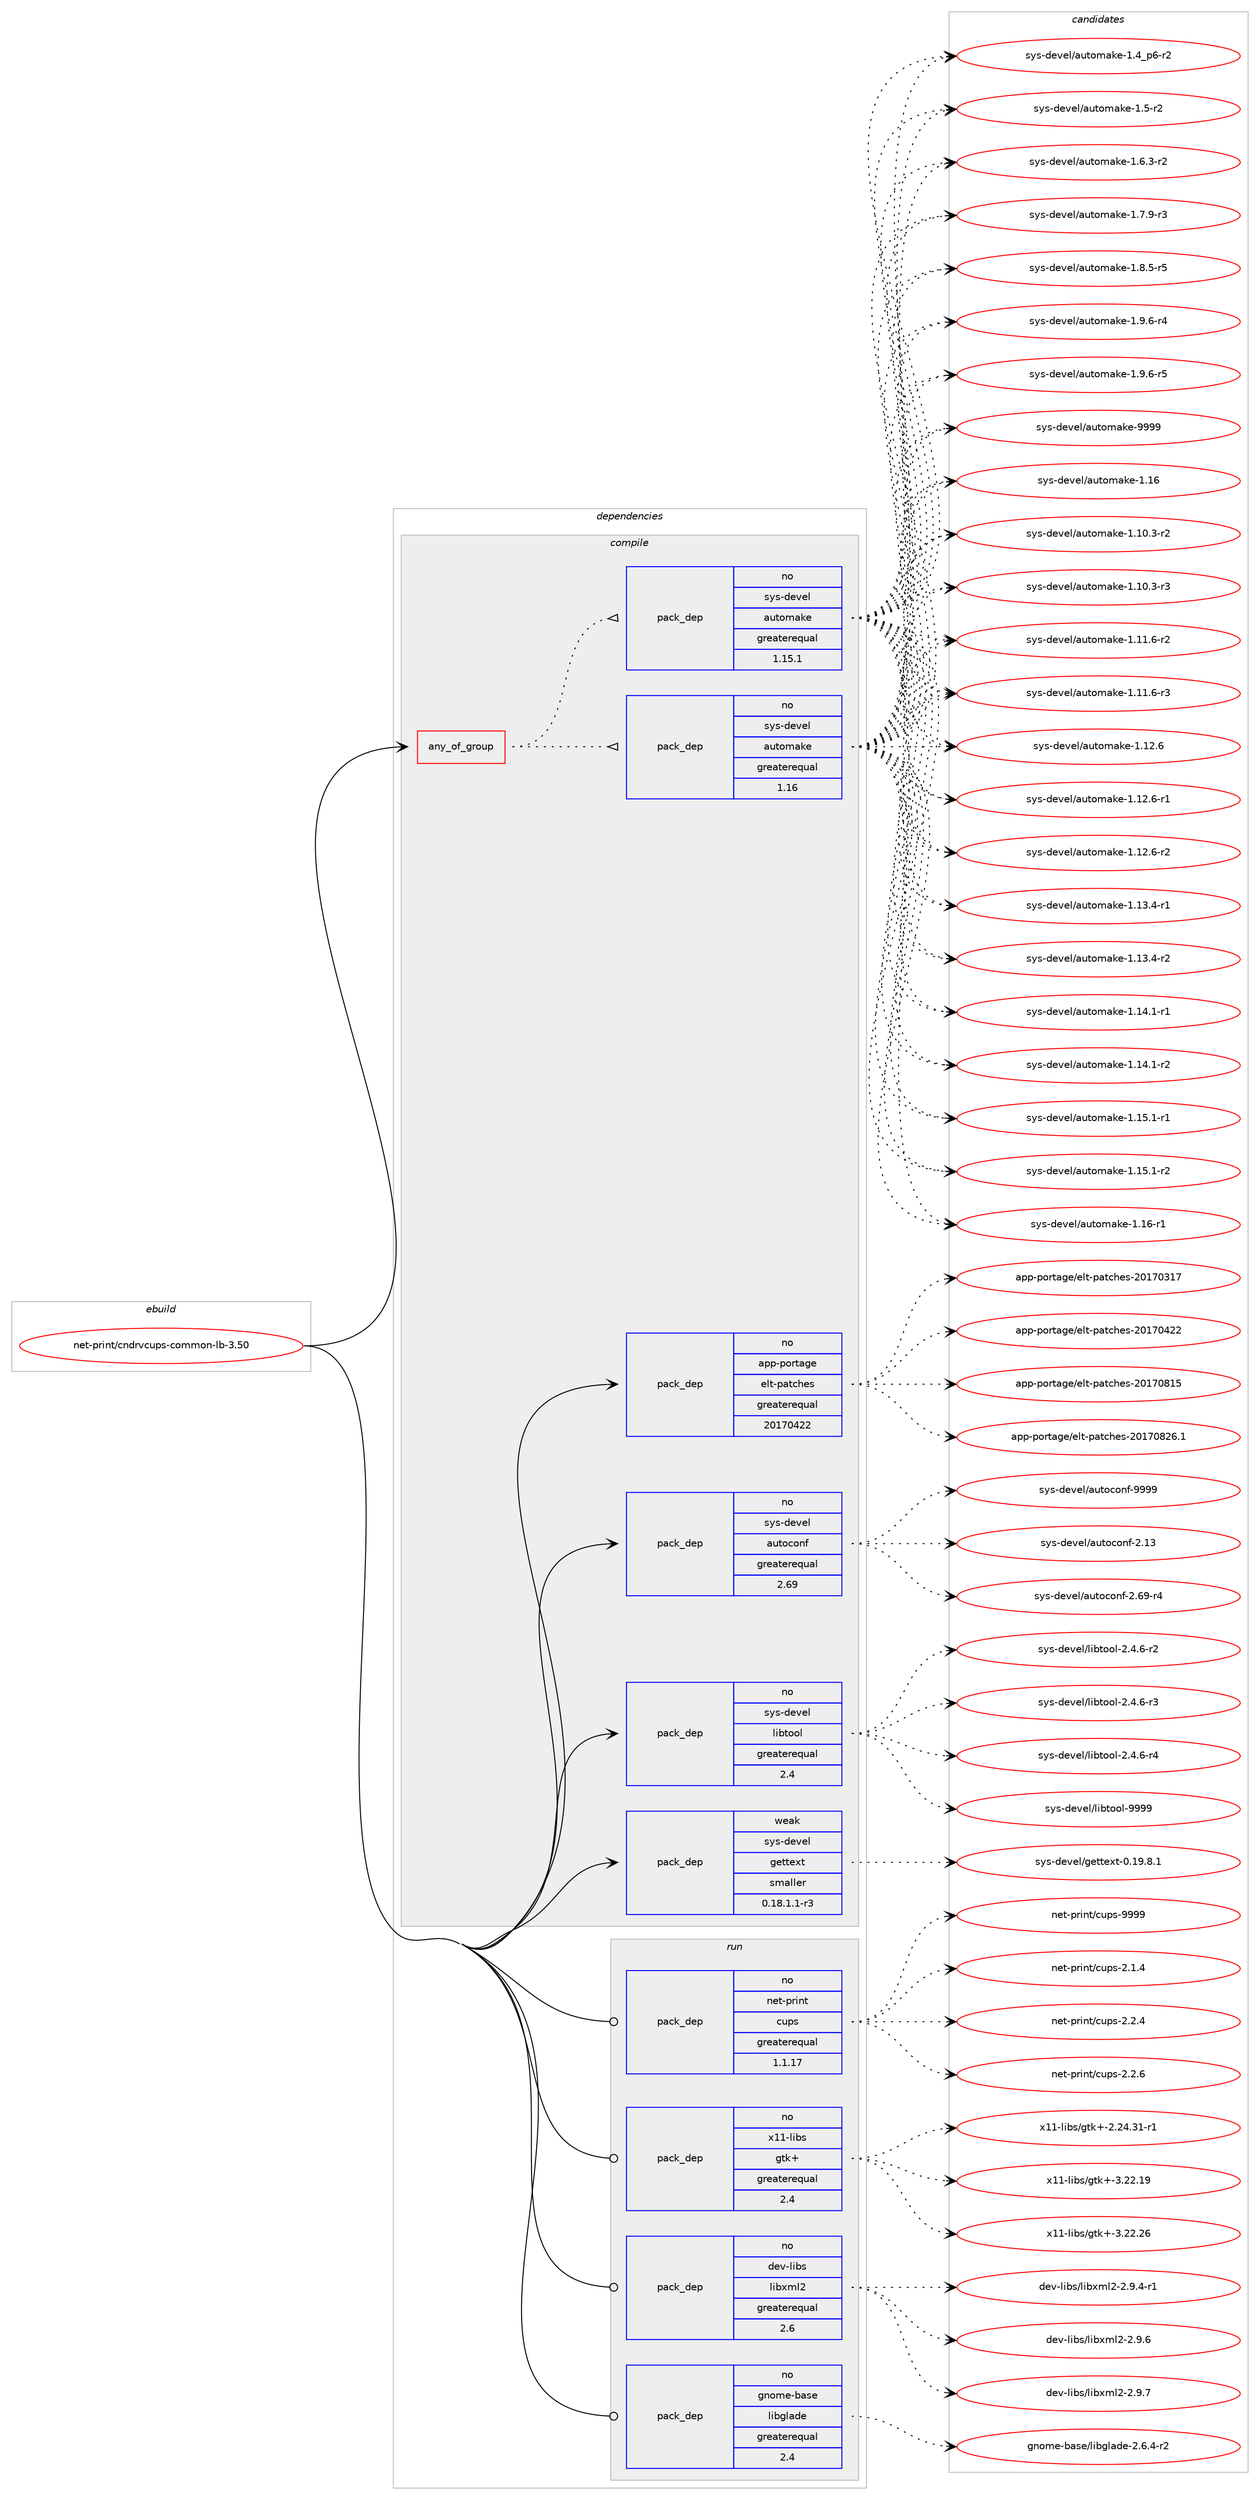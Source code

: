 digraph prolog {

# *************
# Graph options
# *************

newrank=true;
concentrate=true;
compound=true;
graph [rankdir=LR,fontname=Helvetica,fontsize=10,ranksep=1.5];#, ranksep=2.5, nodesep=0.2];
edge  [arrowhead=vee];
node  [fontname=Helvetica,fontsize=10];

# **********
# The ebuild
# **********

subgraph cluster_leftcol {
color=gray;
rank=same;
label=<<i>ebuild</i>>;
id [label="net-print/cndrvcups-common-lb-3.50", color=red, width=4, href="../net-print/cndrvcups-common-lb-3.50.svg"];
}

# ****************
# The dependencies
# ****************

subgraph cluster_midcol {
color=gray;
label=<<i>dependencies</i>>;
subgraph cluster_compile {
fillcolor="#eeeeee";
style=filled;
label=<<i>compile</i>>;
subgraph any7 {
dependency565 [label=<<TABLE BORDER="0" CELLBORDER="1" CELLSPACING="0" CELLPADDING="4"><TR><TD CELLPADDING="10">any_of_group</TD></TR></TABLE>>, shape=none, color=red];subgraph pack393 {
dependency566 [label=<<TABLE BORDER="0" CELLBORDER="1" CELLSPACING="0" CELLPADDING="4" WIDTH="220"><TR><TD ROWSPAN="6" CELLPADDING="30">pack_dep</TD></TR><TR><TD WIDTH="110">no</TD></TR><TR><TD>sys-devel</TD></TR><TR><TD>automake</TD></TR><TR><TD>greaterequal</TD></TR><TR><TD>1.16</TD></TR></TABLE>>, shape=none, color=blue];
}
dependency565:e -> dependency566:w [weight=20,style="dotted",arrowhead="oinv"];
subgraph pack394 {
dependency567 [label=<<TABLE BORDER="0" CELLBORDER="1" CELLSPACING="0" CELLPADDING="4" WIDTH="220"><TR><TD ROWSPAN="6" CELLPADDING="30">pack_dep</TD></TR><TR><TD WIDTH="110">no</TD></TR><TR><TD>sys-devel</TD></TR><TR><TD>automake</TD></TR><TR><TD>greaterequal</TD></TR><TR><TD>1.15.1</TD></TR></TABLE>>, shape=none, color=blue];
}
dependency565:e -> dependency567:w [weight=20,style="dotted",arrowhead="oinv"];
}
id:e -> dependency565:w [weight=20,style="solid",arrowhead="vee"];
subgraph pack395 {
dependency568 [label=<<TABLE BORDER="0" CELLBORDER="1" CELLSPACING="0" CELLPADDING="4" WIDTH="220"><TR><TD ROWSPAN="6" CELLPADDING="30">pack_dep</TD></TR><TR><TD WIDTH="110">no</TD></TR><TR><TD>app-portage</TD></TR><TR><TD>elt-patches</TD></TR><TR><TD>greaterequal</TD></TR><TR><TD>20170422</TD></TR></TABLE>>, shape=none, color=blue];
}
id:e -> dependency568:w [weight=20,style="solid",arrowhead="vee"];
subgraph pack396 {
dependency569 [label=<<TABLE BORDER="0" CELLBORDER="1" CELLSPACING="0" CELLPADDING="4" WIDTH="220"><TR><TD ROWSPAN="6" CELLPADDING="30">pack_dep</TD></TR><TR><TD WIDTH="110">no</TD></TR><TR><TD>sys-devel</TD></TR><TR><TD>autoconf</TD></TR><TR><TD>greaterequal</TD></TR><TR><TD>2.69</TD></TR></TABLE>>, shape=none, color=blue];
}
id:e -> dependency569:w [weight=20,style="solid",arrowhead="vee"];
subgraph pack397 {
dependency570 [label=<<TABLE BORDER="0" CELLBORDER="1" CELLSPACING="0" CELLPADDING="4" WIDTH="220"><TR><TD ROWSPAN="6" CELLPADDING="30">pack_dep</TD></TR><TR><TD WIDTH="110">no</TD></TR><TR><TD>sys-devel</TD></TR><TR><TD>libtool</TD></TR><TR><TD>greaterequal</TD></TR><TR><TD>2.4</TD></TR></TABLE>>, shape=none, color=blue];
}
id:e -> dependency570:w [weight=20,style="solid",arrowhead="vee"];
subgraph pack398 {
dependency571 [label=<<TABLE BORDER="0" CELLBORDER="1" CELLSPACING="0" CELLPADDING="4" WIDTH="220"><TR><TD ROWSPAN="6" CELLPADDING="30">pack_dep</TD></TR><TR><TD WIDTH="110">weak</TD></TR><TR><TD>sys-devel</TD></TR><TR><TD>gettext</TD></TR><TR><TD>smaller</TD></TR><TR><TD>0.18.1.1-r3</TD></TR></TABLE>>, shape=none, color=blue];
}
id:e -> dependency571:w [weight=20,style="solid",arrowhead="vee"];
}
subgraph cluster_compileandrun {
fillcolor="#eeeeee";
style=filled;
label=<<i>compile and run</i>>;
}
subgraph cluster_run {
fillcolor="#eeeeee";
style=filled;
label=<<i>run</i>>;
subgraph pack399 {
dependency572 [label=<<TABLE BORDER="0" CELLBORDER="1" CELLSPACING="0" CELLPADDING="4" WIDTH="220"><TR><TD ROWSPAN="6" CELLPADDING="30">pack_dep</TD></TR><TR><TD WIDTH="110">no</TD></TR><TR><TD>dev-libs</TD></TR><TR><TD>libxml2</TD></TR><TR><TD>greaterequal</TD></TR><TR><TD>2.6</TD></TR></TABLE>>, shape=none, color=blue];
}
id:e -> dependency572:w [weight=20,style="solid",arrowhead="odot"];
subgraph pack400 {
dependency573 [label=<<TABLE BORDER="0" CELLBORDER="1" CELLSPACING="0" CELLPADDING="4" WIDTH="220"><TR><TD ROWSPAN="6" CELLPADDING="30">pack_dep</TD></TR><TR><TD WIDTH="110">no</TD></TR><TR><TD>gnome-base</TD></TR><TR><TD>libglade</TD></TR><TR><TD>greaterequal</TD></TR><TR><TD>2.4</TD></TR></TABLE>>, shape=none, color=blue];
}
id:e -> dependency573:w [weight=20,style="solid",arrowhead="odot"];
subgraph pack401 {
dependency574 [label=<<TABLE BORDER="0" CELLBORDER="1" CELLSPACING="0" CELLPADDING="4" WIDTH="220"><TR><TD ROWSPAN="6" CELLPADDING="30">pack_dep</TD></TR><TR><TD WIDTH="110">no</TD></TR><TR><TD>net-print</TD></TR><TR><TD>cups</TD></TR><TR><TD>greaterequal</TD></TR><TR><TD>1.1.17</TD></TR></TABLE>>, shape=none, color=blue];
}
id:e -> dependency574:w [weight=20,style="solid",arrowhead="odot"];
subgraph pack402 {
dependency575 [label=<<TABLE BORDER="0" CELLBORDER="1" CELLSPACING="0" CELLPADDING="4" WIDTH="220"><TR><TD ROWSPAN="6" CELLPADDING="30">pack_dep</TD></TR><TR><TD WIDTH="110">no</TD></TR><TR><TD>x11-libs</TD></TR><TR><TD>gtk+</TD></TR><TR><TD>greaterequal</TD></TR><TR><TD>2.4</TD></TR></TABLE>>, shape=none, color=blue];
}
id:e -> dependency575:w [weight=20,style="solid",arrowhead="odot"];
}
}

# **************
# The candidates
# **************

subgraph cluster_choices {
rank=same;
color=gray;
label=<<i>candidates</i>>;

subgraph choice393 {
color=black;
nodesep=1;
choice115121115451001011181011084797117116111109971071014549464954 [label="sys-devel/automake-1.16", color=red, width=4,href="../sys-devel/automake-1.16.svg"];
choice11512111545100101118101108479711711611110997107101454946494846514511450 [label="sys-devel/automake-1.10.3-r2", color=red, width=4,href="../sys-devel/automake-1.10.3-r2.svg"];
choice11512111545100101118101108479711711611110997107101454946494846514511451 [label="sys-devel/automake-1.10.3-r3", color=red, width=4,href="../sys-devel/automake-1.10.3-r3.svg"];
choice11512111545100101118101108479711711611110997107101454946494946544511450 [label="sys-devel/automake-1.11.6-r2", color=red, width=4,href="../sys-devel/automake-1.11.6-r2.svg"];
choice11512111545100101118101108479711711611110997107101454946494946544511451 [label="sys-devel/automake-1.11.6-r3", color=red, width=4,href="../sys-devel/automake-1.11.6-r3.svg"];
choice1151211154510010111810110847971171161111099710710145494649504654 [label="sys-devel/automake-1.12.6", color=red, width=4,href="../sys-devel/automake-1.12.6.svg"];
choice11512111545100101118101108479711711611110997107101454946495046544511449 [label="sys-devel/automake-1.12.6-r1", color=red, width=4,href="../sys-devel/automake-1.12.6-r1.svg"];
choice11512111545100101118101108479711711611110997107101454946495046544511450 [label="sys-devel/automake-1.12.6-r2", color=red, width=4,href="../sys-devel/automake-1.12.6-r2.svg"];
choice11512111545100101118101108479711711611110997107101454946495146524511449 [label="sys-devel/automake-1.13.4-r1", color=red, width=4,href="../sys-devel/automake-1.13.4-r1.svg"];
choice11512111545100101118101108479711711611110997107101454946495146524511450 [label="sys-devel/automake-1.13.4-r2", color=red, width=4,href="../sys-devel/automake-1.13.4-r2.svg"];
choice11512111545100101118101108479711711611110997107101454946495246494511449 [label="sys-devel/automake-1.14.1-r1", color=red, width=4,href="../sys-devel/automake-1.14.1-r1.svg"];
choice11512111545100101118101108479711711611110997107101454946495246494511450 [label="sys-devel/automake-1.14.1-r2", color=red, width=4,href="../sys-devel/automake-1.14.1-r2.svg"];
choice11512111545100101118101108479711711611110997107101454946495346494511449 [label="sys-devel/automake-1.15.1-r1", color=red, width=4,href="../sys-devel/automake-1.15.1-r1.svg"];
choice11512111545100101118101108479711711611110997107101454946495346494511450 [label="sys-devel/automake-1.15.1-r2", color=red, width=4,href="../sys-devel/automake-1.15.1-r2.svg"];
choice1151211154510010111810110847971171161111099710710145494649544511449 [label="sys-devel/automake-1.16-r1", color=red, width=4,href="../sys-devel/automake-1.16-r1.svg"];
choice115121115451001011181011084797117116111109971071014549465295112544511450 [label="sys-devel/automake-1.4_p6-r2", color=red, width=4,href="../sys-devel/automake-1.4_p6-r2.svg"];
choice11512111545100101118101108479711711611110997107101454946534511450 [label="sys-devel/automake-1.5-r2", color=red, width=4,href="../sys-devel/automake-1.5-r2.svg"];
choice115121115451001011181011084797117116111109971071014549465446514511450 [label="sys-devel/automake-1.6.3-r2", color=red, width=4,href="../sys-devel/automake-1.6.3-r2.svg"];
choice115121115451001011181011084797117116111109971071014549465546574511451 [label="sys-devel/automake-1.7.9-r3", color=red, width=4,href="../sys-devel/automake-1.7.9-r3.svg"];
choice115121115451001011181011084797117116111109971071014549465646534511453 [label="sys-devel/automake-1.8.5-r5", color=red, width=4,href="../sys-devel/automake-1.8.5-r5.svg"];
choice115121115451001011181011084797117116111109971071014549465746544511452 [label="sys-devel/automake-1.9.6-r4", color=red, width=4,href="../sys-devel/automake-1.9.6-r4.svg"];
choice115121115451001011181011084797117116111109971071014549465746544511453 [label="sys-devel/automake-1.9.6-r5", color=red, width=4,href="../sys-devel/automake-1.9.6-r5.svg"];
choice115121115451001011181011084797117116111109971071014557575757 [label="sys-devel/automake-9999", color=red, width=4,href="../sys-devel/automake-9999.svg"];
dependency566:e -> choice115121115451001011181011084797117116111109971071014549464954:w [style=dotted,weight="100"];
dependency566:e -> choice11512111545100101118101108479711711611110997107101454946494846514511450:w [style=dotted,weight="100"];
dependency566:e -> choice11512111545100101118101108479711711611110997107101454946494846514511451:w [style=dotted,weight="100"];
dependency566:e -> choice11512111545100101118101108479711711611110997107101454946494946544511450:w [style=dotted,weight="100"];
dependency566:e -> choice11512111545100101118101108479711711611110997107101454946494946544511451:w [style=dotted,weight="100"];
dependency566:e -> choice1151211154510010111810110847971171161111099710710145494649504654:w [style=dotted,weight="100"];
dependency566:e -> choice11512111545100101118101108479711711611110997107101454946495046544511449:w [style=dotted,weight="100"];
dependency566:e -> choice11512111545100101118101108479711711611110997107101454946495046544511450:w [style=dotted,weight="100"];
dependency566:e -> choice11512111545100101118101108479711711611110997107101454946495146524511449:w [style=dotted,weight="100"];
dependency566:e -> choice11512111545100101118101108479711711611110997107101454946495146524511450:w [style=dotted,weight="100"];
dependency566:e -> choice11512111545100101118101108479711711611110997107101454946495246494511449:w [style=dotted,weight="100"];
dependency566:e -> choice11512111545100101118101108479711711611110997107101454946495246494511450:w [style=dotted,weight="100"];
dependency566:e -> choice11512111545100101118101108479711711611110997107101454946495346494511449:w [style=dotted,weight="100"];
dependency566:e -> choice11512111545100101118101108479711711611110997107101454946495346494511450:w [style=dotted,weight="100"];
dependency566:e -> choice1151211154510010111810110847971171161111099710710145494649544511449:w [style=dotted,weight="100"];
dependency566:e -> choice115121115451001011181011084797117116111109971071014549465295112544511450:w [style=dotted,weight="100"];
dependency566:e -> choice11512111545100101118101108479711711611110997107101454946534511450:w [style=dotted,weight="100"];
dependency566:e -> choice115121115451001011181011084797117116111109971071014549465446514511450:w [style=dotted,weight="100"];
dependency566:e -> choice115121115451001011181011084797117116111109971071014549465546574511451:w [style=dotted,weight="100"];
dependency566:e -> choice115121115451001011181011084797117116111109971071014549465646534511453:w [style=dotted,weight="100"];
dependency566:e -> choice115121115451001011181011084797117116111109971071014549465746544511452:w [style=dotted,weight="100"];
dependency566:e -> choice115121115451001011181011084797117116111109971071014549465746544511453:w [style=dotted,weight="100"];
dependency566:e -> choice115121115451001011181011084797117116111109971071014557575757:w [style=dotted,weight="100"];
}
subgraph choice394 {
color=black;
nodesep=1;
choice115121115451001011181011084797117116111109971071014549464954 [label="sys-devel/automake-1.16", color=red, width=4,href="../sys-devel/automake-1.16.svg"];
choice11512111545100101118101108479711711611110997107101454946494846514511450 [label="sys-devel/automake-1.10.3-r2", color=red, width=4,href="../sys-devel/automake-1.10.3-r2.svg"];
choice11512111545100101118101108479711711611110997107101454946494846514511451 [label="sys-devel/automake-1.10.3-r3", color=red, width=4,href="../sys-devel/automake-1.10.3-r3.svg"];
choice11512111545100101118101108479711711611110997107101454946494946544511450 [label="sys-devel/automake-1.11.6-r2", color=red, width=4,href="../sys-devel/automake-1.11.6-r2.svg"];
choice11512111545100101118101108479711711611110997107101454946494946544511451 [label="sys-devel/automake-1.11.6-r3", color=red, width=4,href="../sys-devel/automake-1.11.6-r3.svg"];
choice1151211154510010111810110847971171161111099710710145494649504654 [label="sys-devel/automake-1.12.6", color=red, width=4,href="../sys-devel/automake-1.12.6.svg"];
choice11512111545100101118101108479711711611110997107101454946495046544511449 [label="sys-devel/automake-1.12.6-r1", color=red, width=4,href="../sys-devel/automake-1.12.6-r1.svg"];
choice11512111545100101118101108479711711611110997107101454946495046544511450 [label="sys-devel/automake-1.12.6-r2", color=red, width=4,href="../sys-devel/automake-1.12.6-r2.svg"];
choice11512111545100101118101108479711711611110997107101454946495146524511449 [label="sys-devel/automake-1.13.4-r1", color=red, width=4,href="../sys-devel/automake-1.13.4-r1.svg"];
choice11512111545100101118101108479711711611110997107101454946495146524511450 [label="sys-devel/automake-1.13.4-r2", color=red, width=4,href="../sys-devel/automake-1.13.4-r2.svg"];
choice11512111545100101118101108479711711611110997107101454946495246494511449 [label="sys-devel/automake-1.14.1-r1", color=red, width=4,href="../sys-devel/automake-1.14.1-r1.svg"];
choice11512111545100101118101108479711711611110997107101454946495246494511450 [label="sys-devel/automake-1.14.1-r2", color=red, width=4,href="../sys-devel/automake-1.14.1-r2.svg"];
choice11512111545100101118101108479711711611110997107101454946495346494511449 [label="sys-devel/automake-1.15.1-r1", color=red, width=4,href="../sys-devel/automake-1.15.1-r1.svg"];
choice11512111545100101118101108479711711611110997107101454946495346494511450 [label="sys-devel/automake-1.15.1-r2", color=red, width=4,href="../sys-devel/automake-1.15.1-r2.svg"];
choice1151211154510010111810110847971171161111099710710145494649544511449 [label="sys-devel/automake-1.16-r1", color=red, width=4,href="../sys-devel/automake-1.16-r1.svg"];
choice115121115451001011181011084797117116111109971071014549465295112544511450 [label="sys-devel/automake-1.4_p6-r2", color=red, width=4,href="../sys-devel/automake-1.4_p6-r2.svg"];
choice11512111545100101118101108479711711611110997107101454946534511450 [label="sys-devel/automake-1.5-r2", color=red, width=4,href="../sys-devel/automake-1.5-r2.svg"];
choice115121115451001011181011084797117116111109971071014549465446514511450 [label="sys-devel/automake-1.6.3-r2", color=red, width=4,href="../sys-devel/automake-1.6.3-r2.svg"];
choice115121115451001011181011084797117116111109971071014549465546574511451 [label="sys-devel/automake-1.7.9-r3", color=red, width=4,href="../sys-devel/automake-1.7.9-r3.svg"];
choice115121115451001011181011084797117116111109971071014549465646534511453 [label="sys-devel/automake-1.8.5-r5", color=red, width=4,href="../sys-devel/automake-1.8.5-r5.svg"];
choice115121115451001011181011084797117116111109971071014549465746544511452 [label="sys-devel/automake-1.9.6-r4", color=red, width=4,href="../sys-devel/automake-1.9.6-r4.svg"];
choice115121115451001011181011084797117116111109971071014549465746544511453 [label="sys-devel/automake-1.9.6-r5", color=red, width=4,href="../sys-devel/automake-1.9.6-r5.svg"];
choice115121115451001011181011084797117116111109971071014557575757 [label="sys-devel/automake-9999", color=red, width=4,href="../sys-devel/automake-9999.svg"];
dependency567:e -> choice115121115451001011181011084797117116111109971071014549464954:w [style=dotted,weight="100"];
dependency567:e -> choice11512111545100101118101108479711711611110997107101454946494846514511450:w [style=dotted,weight="100"];
dependency567:e -> choice11512111545100101118101108479711711611110997107101454946494846514511451:w [style=dotted,weight="100"];
dependency567:e -> choice11512111545100101118101108479711711611110997107101454946494946544511450:w [style=dotted,weight="100"];
dependency567:e -> choice11512111545100101118101108479711711611110997107101454946494946544511451:w [style=dotted,weight="100"];
dependency567:e -> choice1151211154510010111810110847971171161111099710710145494649504654:w [style=dotted,weight="100"];
dependency567:e -> choice11512111545100101118101108479711711611110997107101454946495046544511449:w [style=dotted,weight="100"];
dependency567:e -> choice11512111545100101118101108479711711611110997107101454946495046544511450:w [style=dotted,weight="100"];
dependency567:e -> choice11512111545100101118101108479711711611110997107101454946495146524511449:w [style=dotted,weight="100"];
dependency567:e -> choice11512111545100101118101108479711711611110997107101454946495146524511450:w [style=dotted,weight="100"];
dependency567:e -> choice11512111545100101118101108479711711611110997107101454946495246494511449:w [style=dotted,weight="100"];
dependency567:e -> choice11512111545100101118101108479711711611110997107101454946495246494511450:w [style=dotted,weight="100"];
dependency567:e -> choice11512111545100101118101108479711711611110997107101454946495346494511449:w [style=dotted,weight="100"];
dependency567:e -> choice11512111545100101118101108479711711611110997107101454946495346494511450:w [style=dotted,weight="100"];
dependency567:e -> choice1151211154510010111810110847971171161111099710710145494649544511449:w [style=dotted,weight="100"];
dependency567:e -> choice115121115451001011181011084797117116111109971071014549465295112544511450:w [style=dotted,weight="100"];
dependency567:e -> choice11512111545100101118101108479711711611110997107101454946534511450:w [style=dotted,weight="100"];
dependency567:e -> choice115121115451001011181011084797117116111109971071014549465446514511450:w [style=dotted,weight="100"];
dependency567:e -> choice115121115451001011181011084797117116111109971071014549465546574511451:w [style=dotted,weight="100"];
dependency567:e -> choice115121115451001011181011084797117116111109971071014549465646534511453:w [style=dotted,weight="100"];
dependency567:e -> choice115121115451001011181011084797117116111109971071014549465746544511452:w [style=dotted,weight="100"];
dependency567:e -> choice115121115451001011181011084797117116111109971071014549465746544511453:w [style=dotted,weight="100"];
dependency567:e -> choice115121115451001011181011084797117116111109971071014557575757:w [style=dotted,weight="100"];
}
subgraph choice395 {
color=black;
nodesep=1;
choice97112112451121111141169710310147101108116451129711699104101115455048495548514955 [label="app-portage/elt-patches-20170317", color=red, width=4,href="../app-portage/elt-patches-20170317.svg"];
choice97112112451121111141169710310147101108116451129711699104101115455048495548525050 [label="app-portage/elt-patches-20170422", color=red, width=4,href="../app-portage/elt-patches-20170422.svg"];
choice97112112451121111141169710310147101108116451129711699104101115455048495548564953 [label="app-portage/elt-patches-20170815", color=red, width=4,href="../app-portage/elt-patches-20170815.svg"];
choice971121124511211111411697103101471011081164511297116991041011154550484955485650544649 [label="app-portage/elt-patches-20170826.1", color=red, width=4,href="../app-portage/elt-patches-20170826.1.svg"];
dependency568:e -> choice97112112451121111141169710310147101108116451129711699104101115455048495548514955:w [style=dotted,weight="100"];
dependency568:e -> choice97112112451121111141169710310147101108116451129711699104101115455048495548525050:w [style=dotted,weight="100"];
dependency568:e -> choice97112112451121111141169710310147101108116451129711699104101115455048495548564953:w [style=dotted,weight="100"];
dependency568:e -> choice971121124511211111411697103101471011081164511297116991041011154550484955485650544649:w [style=dotted,weight="100"];
}
subgraph choice396 {
color=black;
nodesep=1;
choice115121115451001011181011084797117116111991111101024550464951 [label="sys-devel/autoconf-2.13", color=red, width=4,href="../sys-devel/autoconf-2.13.svg"];
choice1151211154510010111810110847971171161119911111010245504654574511452 [label="sys-devel/autoconf-2.69-r4", color=red, width=4,href="../sys-devel/autoconf-2.69-r4.svg"];
choice115121115451001011181011084797117116111991111101024557575757 [label="sys-devel/autoconf-9999", color=red, width=4,href="../sys-devel/autoconf-9999.svg"];
dependency569:e -> choice115121115451001011181011084797117116111991111101024550464951:w [style=dotted,weight="100"];
dependency569:e -> choice1151211154510010111810110847971171161119911111010245504654574511452:w [style=dotted,weight="100"];
dependency569:e -> choice115121115451001011181011084797117116111991111101024557575757:w [style=dotted,weight="100"];
}
subgraph choice397 {
color=black;
nodesep=1;
choice1151211154510010111810110847108105981161111111084550465246544511450 [label="sys-devel/libtool-2.4.6-r2", color=red, width=4,href="../sys-devel/libtool-2.4.6-r2.svg"];
choice1151211154510010111810110847108105981161111111084550465246544511451 [label="sys-devel/libtool-2.4.6-r3", color=red, width=4,href="../sys-devel/libtool-2.4.6-r3.svg"];
choice1151211154510010111810110847108105981161111111084550465246544511452 [label="sys-devel/libtool-2.4.6-r4", color=red, width=4,href="../sys-devel/libtool-2.4.6-r4.svg"];
choice1151211154510010111810110847108105981161111111084557575757 [label="sys-devel/libtool-9999", color=red, width=4,href="../sys-devel/libtool-9999.svg"];
dependency570:e -> choice1151211154510010111810110847108105981161111111084550465246544511450:w [style=dotted,weight="100"];
dependency570:e -> choice1151211154510010111810110847108105981161111111084550465246544511451:w [style=dotted,weight="100"];
dependency570:e -> choice1151211154510010111810110847108105981161111111084550465246544511452:w [style=dotted,weight="100"];
dependency570:e -> choice1151211154510010111810110847108105981161111111084557575757:w [style=dotted,weight="100"];
}
subgraph choice398 {
color=black;
nodesep=1;
choice1151211154510010111810110847103101116116101120116454846495746564649 [label="sys-devel/gettext-0.19.8.1", color=red, width=4,href="../sys-devel/gettext-0.19.8.1.svg"];
dependency571:e -> choice1151211154510010111810110847103101116116101120116454846495746564649:w [style=dotted,weight="100"];
}
subgraph choice399 {
color=black;
nodesep=1;
choice10010111845108105981154710810598120109108504550465746524511449 [label="dev-libs/libxml2-2.9.4-r1", color=red, width=4,href="../dev-libs/libxml2-2.9.4-r1.svg"];
choice1001011184510810598115471081059812010910850455046574654 [label="dev-libs/libxml2-2.9.6", color=red, width=4,href="../dev-libs/libxml2-2.9.6.svg"];
choice1001011184510810598115471081059812010910850455046574655 [label="dev-libs/libxml2-2.9.7", color=red, width=4,href="../dev-libs/libxml2-2.9.7.svg"];
dependency572:e -> choice10010111845108105981154710810598120109108504550465746524511449:w [style=dotted,weight="100"];
dependency572:e -> choice1001011184510810598115471081059812010910850455046574654:w [style=dotted,weight="100"];
dependency572:e -> choice1001011184510810598115471081059812010910850455046574655:w [style=dotted,weight="100"];
}
subgraph choice400 {
color=black;
nodesep=1;
choice1031101111091014598971151014710810598103108971001014550465446524511450 [label="gnome-base/libglade-2.6.4-r2", color=red, width=4,href="../gnome-base/libglade-2.6.4-r2.svg"];
dependency573:e -> choice1031101111091014598971151014710810598103108971001014550465446524511450:w [style=dotted,weight="100"];
}
subgraph choice401 {
color=black;
nodesep=1;
choice110101116451121141051101164799117112115455046494652 [label="net-print/cups-2.1.4", color=red, width=4,href="../net-print/cups-2.1.4.svg"];
choice110101116451121141051101164799117112115455046504652 [label="net-print/cups-2.2.4", color=red, width=4,href="../net-print/cups-2.2.4.svg"];
choice110101116451121141051101164799117112115455046504654 [label="net-print/cups-2.2.6", color=red, width=4,href="../net-print/cups-2.2.6.svg"];
choice1101011164511211410511011647991171121154557575757 [label="net-print/cups-9999", color=red, width=4,href="../net-print/cups-9999.svg"];
dependency574:e -> choice110101116451121141051101164799117112115455046494652:w [style=dotted,weight="100"];
dependency574:e -> choice110101116451121141051101164799117112115455046504652:w [style=dotted,weight="100"];
dependency574:e -> choice110101116451121141051101164799117112115455046504654:w [style=dotted,weight="100"];
dependency574:e -> choice1101011164511211410511011647991171121154557575757:w [style=dotted,weight="100"];
}
subgraph choice402 {
color=black;
nodesep=1;
choice12049494510810598115471031161074345504650524651494511449 [label="x11-libs/gtk+-2.24.31-r1", color=red, width=4,href="../x11-libs/gtk+-2.24.31-r1.svg"];
choice1204949451081059811547103116107434551465050464957 [label="x11-libs/gtk+-3.22.19", color=red, width=4,href="../x11-libs/gtk+-3.22.19.svg"];
choice1204949451081059811547103116107434551465050465054 [label="x11-libs/gtk+-3.22.26", color=red, width=4,href="../x11-libs/gtk+-3.22.26.svg"];
dependency575:e -> choice12049494510810598115471031161074345504650524651494511449:w [style=dotted,weight="100"];
dependency575:e -> choice1204949451081059811547103116107434551465050464957:w [style=dotted,weight="100"];
dependency575:e -> choice1204949451081059811547103116107434551465050465054:w [style=dotted,weight="100"];
}
}

}
